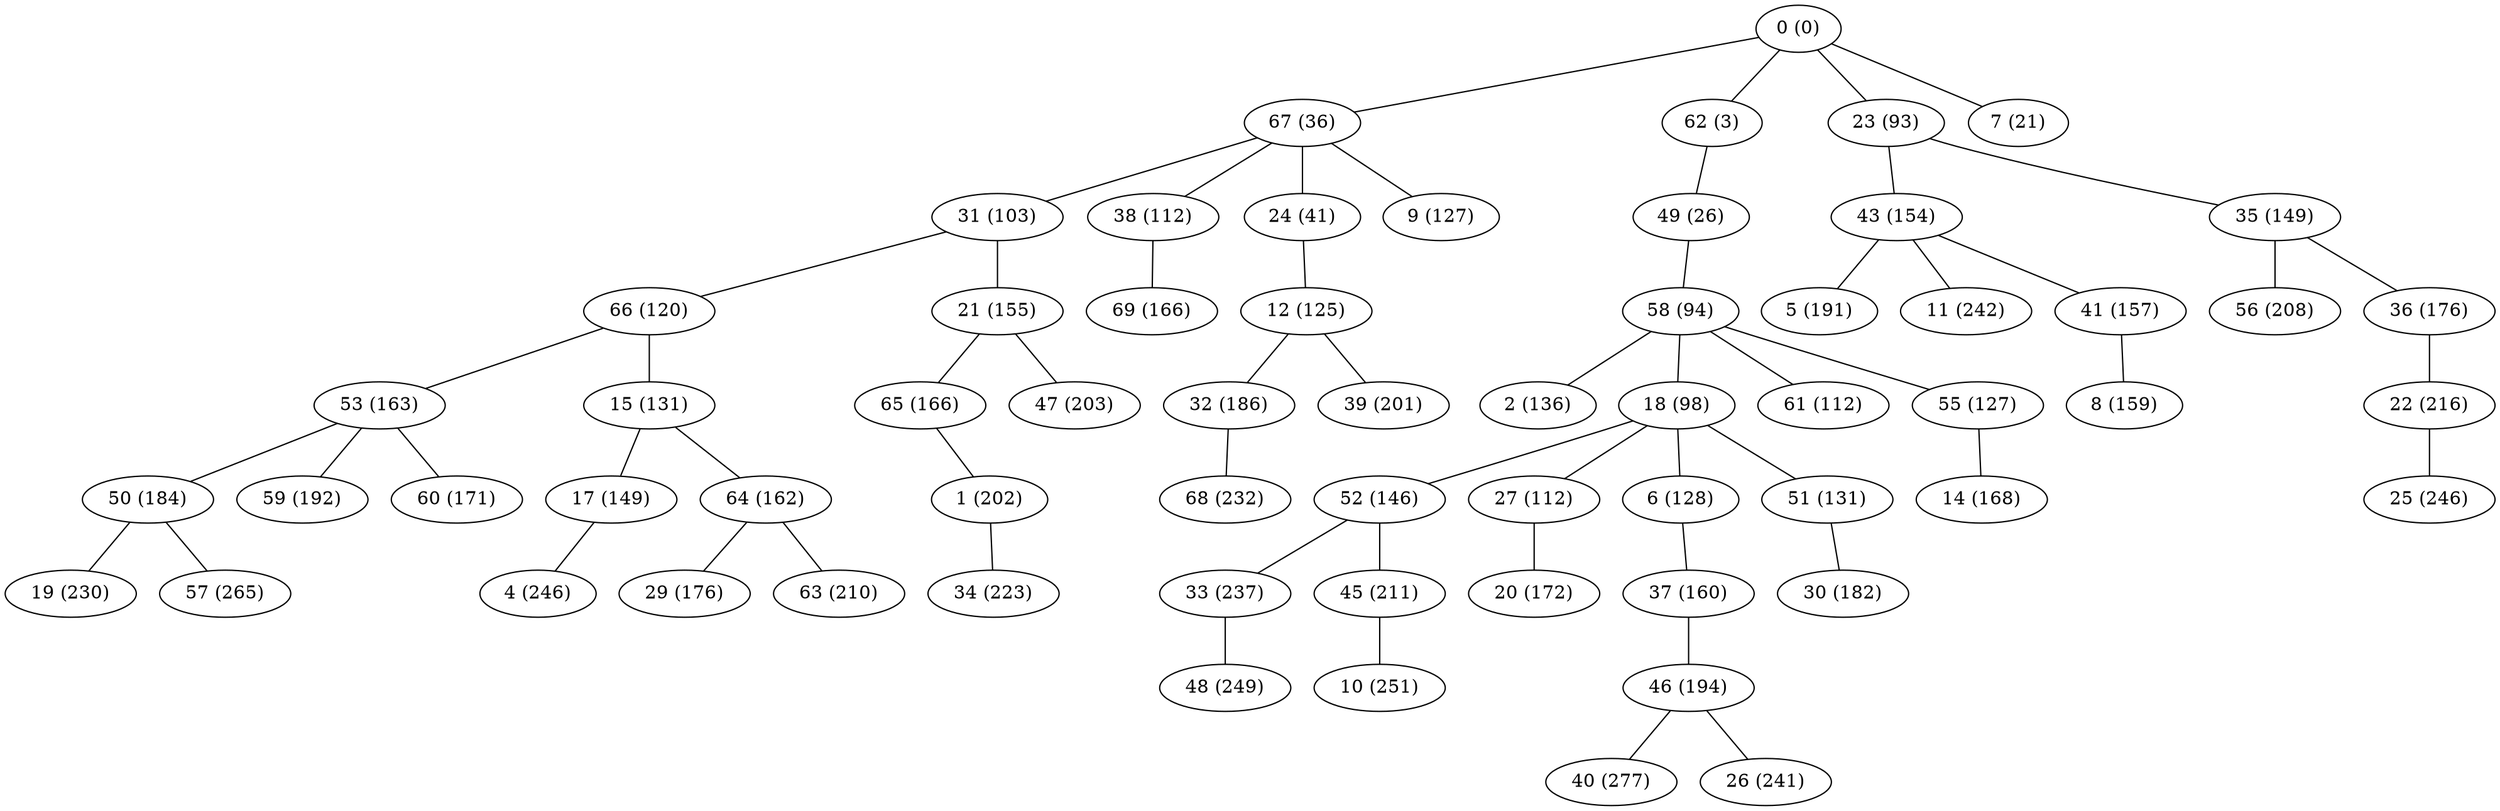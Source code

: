 graph{
"1 (202)" -- "34 (223)";
"67 (36)" -- "31 (103)";
"66 (120)" -- "53 (163)";
"46 (194)" -- "40 (277)";
"58 (94)" -- "2 (136)";
"43 (154)" -- "5 (191)";
"50 (184)" -- "19 (230)";
"67 (36)" -- "38 (112)";
"21 (155)" -- "65 (166)";
"18 (98)" -- "52 (146)";
"53 (163)" -- "59 (192)";
"32 (186)" -- "68 (232)";
"18 (98)" -- "27 (112)";
"38 (112)" -- "69 (166)";
"15 (131)" -- "17 (149)";
"37 (160)" -- "46 (194)";
"0 (0)" -- "62 (3)";
"52 (146)" -- "33 (237)";
"58 (94)" -- "61 (112)";
"55 (127)" -- "14 (168)";
"23 (93)" -- "35 (149)";
"12 (125)" -- "39 (201)";
"0 (0)" -- "7 (21)";
"46 (194)" -- "26 (241)";
"31 (103)" -- "66 (120)";
"53 (163)" -- "60 (171)";
"23 (93)" -- "43 (154)";
"65 (166)" -- "1 (202)";
"62 (3)" -- "49 (26)";
"43 (154)" -- "11 (242)";
"24 (41)" -- "12 (125)";
"27 (112)" -- "20 (172)";
"31 (103)" -- "21 (155)";
"21 (155)" -- "47 (203)";
"0 (0)" -- "67 (36)";
"22 (216)" -- "25 (246)";
"67 (36)" -- "9 (127)";
"64 (162)" -- "29 (176)";
"12 (125)" -- "32 (186)";
"43 (154)" -- "41 (157)";
"35 (149)" -- "56 (208)";
"67 (36)" -- "24 (41)";
"17 (149)" -- "4 (246)";
"58 (94)" -- "55 (127)";
"35 (149)" -- "36 (176)";
"36 (176)" -- "22 (216)";
"41 (157)" -- "8 (159)";
"64 (162)" -- "63 (210)";
"0 (0)" -- "23 (93)";
"33 (237)" -- "48 (249)";
"18 (98)" -- "6 (128)";
"51 (131)" -- "30 (182)";
"6 (128)" -- "37 (160)";
"52 (146)" -- "45 (211)";
"49 (26)" -- "58 (94)";
"45 (211)" -- "10 (251)";
"18 (98)" -- "51 (131)";
"53 (163)" -- "50 (184)";
"50 (184)" -- "57 (265)";
"15 (131)" -- "64 (162)";
"58 (94)" -- "18 (98)";
"66 (120)" -- "15 (131)";
}
